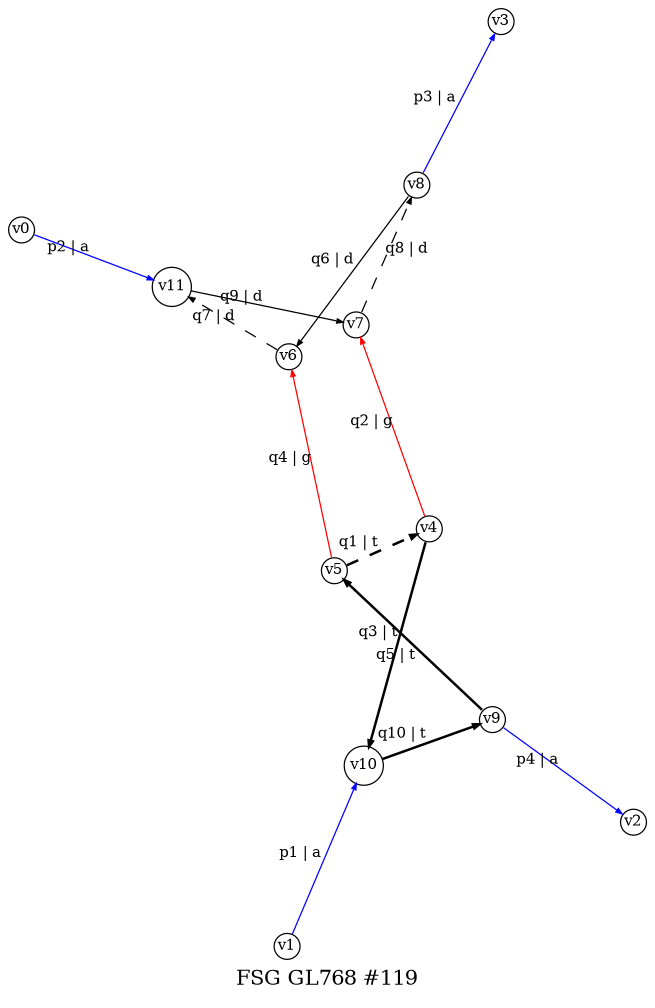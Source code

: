 digraph dot_119_0_GL768 {
label="FSG GL768 #119";
noverlap="scale"; layout="neato";
graph [ fontsize=10,ratio=1.5 ];
node [ fontsize=7,shape=circle,margin=0,height=0.01,penwidth=0.6 ];
edge [ fontsize=7,arrowsize=0.3,penwidth=0.6 ];
"v1" -> "v10" [label="p1 | a",color="blue",penwidth="0.6",style="solid"];
"v0" -> "v11" [label="p2 | a",color="blue",penwidth="0.6",style="solid"];
"v8" -> "v3" [label="p3 | a",color="blue",penwidth="0.6",style="solid"];
"v9" -> "v2" [label="p4 | a",color="blue",penwidth="0.6",style="solid"];
"v5" -> "v4" [label="q1 | t",color="black",penwidth="1.2",style="dashed"];
"v4" -> "v7" [label="q2 | g",color="red",penwidth="0.6",style="solid"];
"v4" -> "v10" [label="q3 | t",color="black",penwidth="1.2",style="solid"];
"v5" -> "v6" [label="q4 | g",color="red",penwidth="0.6",style="solid"];
"v9" -> "v5" [label="q5 | t",color="black",penwidth="1.2",style="solid"];
"v8" -> "v6" [label="q6 | d",color="black",penwidth="0.6",style="solid"];
"v6" -> "v11" [label="q7 | d",color="black",penwidth="0.6",style="dashed"];
"v7" -> "v8" [label="q8 | d",color="black",penwidth="0.6",style="dashed"];
"v11" -> "v7" [label="q9 | d",color="black",penwidth="0.6",style="solid"];
"v10" -> "v9" [label="q10 | t",color="black",penwidth="1.2",style="solid"];
}
